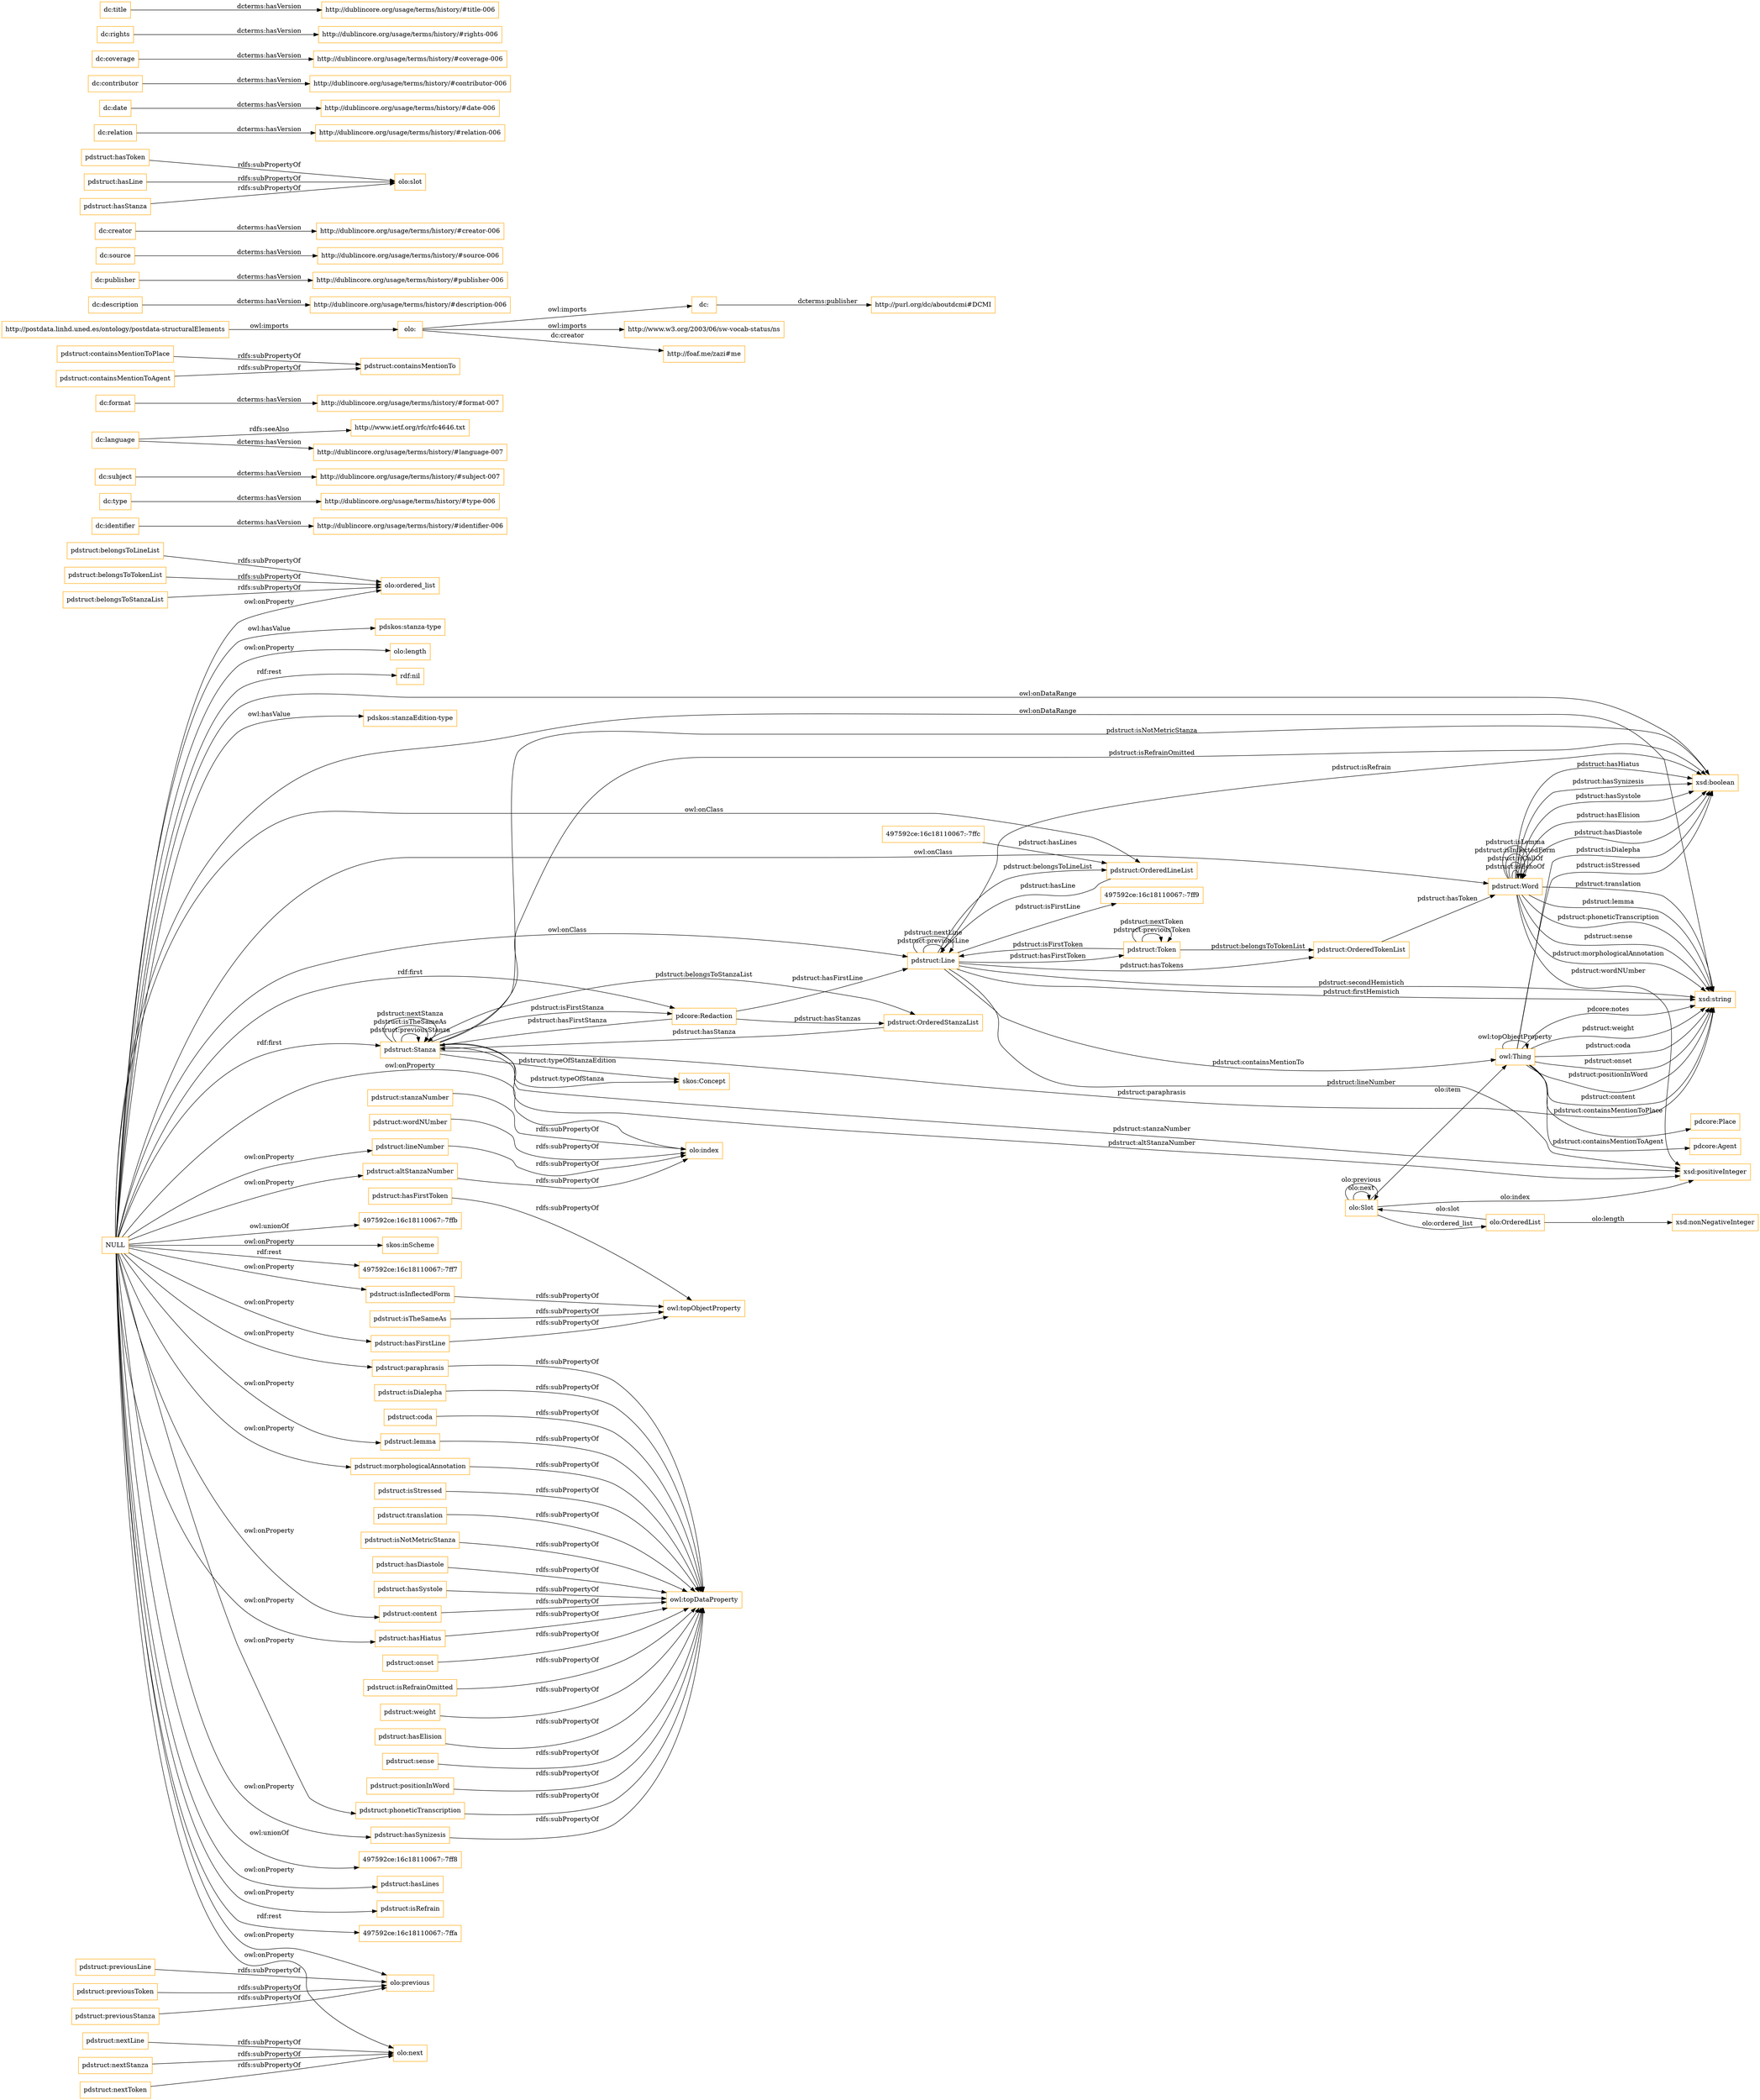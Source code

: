 digraph ar2dtool_diagram { 
rankdir=LR;
size="1501"
node [shape = rectangle, color="orange"]; "pdstruct:Line" "pdstruct:OrderedStanzaList" "pdstruct:OrderedTokenList" "497592ce:16c18110067:-7ff9" "pdstruct:Word" "pdstruct:Stanza" "497592ce:16c18110067:-7ffc" "pdstruct:Token" "pdcore:Redaction" "skos:Concept" "pdcore:Agent" "pdstruct:OrderedLineList" "pdcore:Place" "olo:Slot" "olo:OrderedList" ; /*classes style*/
	"pdstruct:isDialepha" -> "owl:topDataProperty" [ label = "rdfs:subPropertyOf" ];
	"pdstruct:coda" -> "owl:topDataProperty" [ label = "rdfs:subPropertyOf" ];
	"dc:identifier" -> "http://dublincore.org/usage/terms/history/#identifier-006" [ label = "dcterms:hasVersion" ];
	"pdstruct:belongsToTokenList" -> "olo:ordered_list" [ label = "rdfs:subPropertyOf" ];
	"dc:type" -> "http://dublincore.org/usage/terms/history/#type-006" [ label = "dcterms:hasVersion" ];
	"dc:subject" -> "http://dublincore.org/usage/terms/history/#subject-007" [ label = "dcterms:hasVersion" ];
	"pdstruct:stanzaNumber" -> "olo:index" [ label = "rdfs:subPropertyOf" ];
	"pdstruct:wordNUmber" -> "olo:index" [ label = "rdfs:subPropertyOf" ];
	"dc:language" -> "http://www.ietf.org/rfc/rfc4646.txt" [ label = "rdfs:seeAlso" ];
	"dc:language" -> "http://dublincore.org/usage/terms/history/#language-007" [ label = "dcterms:hasVersion" ];
	"pdstruct:hasFirstLine" -> "owl:topObjectProperty" [ label = "rdfs:subPropertyOf" ];
	"pdstruct:hasSynizesis" -> "owl:topDataProperty" [ label = "rdfs:subPropertyOf" ];
	"dc:format" -> "http://dublincore.org/usage/terms/history/#format-007" [ label = "dcterms:hasVersion" ];
	"pdstruct:containsMentionToPlace" -> "pdstruct:containsMentionTo" [ label = "rdfs:subPropertyOf" ];
	"pdstruct:previousStanza" -> "olo:previous" [ label = "rdfs:subPropertyOf" ];
	"pdstruct:paraphrasis" -> "owl:topDataProperty" [ label = "rdfs:subPropertyOf" ];
	"pdstruct:previousLine" -> "olo:previous" [ label = "rdfs:subPropertyOf" ];
	"pdstruct:lemma" -> "owl:topDataProperty" [ label = "rdfs:subPropertyOf" ];
	"dc:" -> "http://purl.org/dc/aboutdcmi#DCMI" [ label = "dcterms:publisher" ];
	"dc:description" -> "http://dublincore.org/usage/terms/history/#description-006" [ label = "dcterms:hasVersion" ];
	"dc:publisher" -> "http://dublincore.org/usage/terms/history/#publisher-006" [ label = "dcterms:hasVersion" ];
	"dc:source" -> "http://dublincore.org/usage/terms/history/#source-006" [ label = "dcterms:hasVersion" ];
	"dc:creator" -> "http://dublincore.org/usage/terms/history/#creator-006" [ label = "dcterms:hasVersion" ];
	"pdstruct:morphologicalAnnotation" -> "owl:topDataProperty" [ label = "rdfs:subPropertyOf" ];
	"pdstruct:content" -> "owl:topDataProperty" [ label = "rdfs:subPropertyOf" ];
	"olo:" -> "http://www.w3.org/2003/06/sw-vocab-status/ns" [ label = "owl:imports" ];
	"olo:" -> "dc:" [ label = "owl:imports" ];
	"olo:" -> "http://foaf.me/zazi#me" [ label = "dc:creator" ];
	"pdstruct:hasToken" -> "olo:slot" [ label = "rdfs:subPropertyOf" ];
	"pdstruct:isStressed" -> "owl:topDataProperty" [ label = "rdfs:subPropertyOf" ];
	"pdstruct:translation" -> "owl:topDataProperty" [ label = "rdfs:subPropertyOf" ];
	"pdstruct:lineNumber" -> "olo:index" [ label = "rdfs:subPropertyOf" ];
	"pdstruct:altStanzaNumber" -> "olo:index" [ label = "rdfs:subPropertyOf" ];
	"pdstruct:isTheSameAs" -> "owl:topObjectProperty" [ label = "rdfs:subPropertyOf" ];
	"pdstruct:isNotMetricStanza" -> "owl:topDataProperty" [ label = "rdfs:subPropertyOf" ];
	"pdstruct:hasDiastole" -> "owl:topDataProperty" [ label = "rdfs:subPropertyOf" ];
	"pdstruct:hasSystole" -> "owl:topDataProperty" [ label = "rdfs:subPropertyOf" ];
	"http://postdata.linhd.uned.es/ontology/postdata-structuralElements" -> "olo:" [ label = "owl:imports" ];
	"NULL" -> "olo:previous" [ label = "owl:onProperty" ];
	"NULL" -> "pdstruct:lineNumber" [ label = "owl:onProperty" ];
	"NULL" -> "pdstruct:Stanza" [ label = "rdf:first" ];
	"NULL" -> "497592ce:16c18110067:-7ff8" [ label = "owl:unionOf" ];
	"NULL" -> "xsd:boolean" [ label = "owl:onDataRange" ];
	"NULL" -> "pdstruct:hasSynizesis" [ label = "owl:onProperty" ];
	"NULL" -> "pdstruct:hasLines" [ label = "owl:onProperty" ];
	"NULL" -> "pdstruct:lemma" [ label = "owl:onProperty" ];
	"NULL" -> "pdstruct:isRefrain" [ label = "owl:onProperty" ];
	"NULL" -> "497592ce:16c18110067:-7ffa" [ label = "rdf:rest" ];
	"NULL" -> "pdstruct:paraphrasis" [ label = "owl:onProperty" ];
	"NULL" -> "pdskos:stanza-type" [ label = "owl:hasValue" ];
	"NULL" -> "olo:length" [ label = "owl:onProperty" ];
	"NULL" -> "pdstruct:OrderedLineList" [ label = "owl:onClass" ];
	"NULL" -> "pdstruct:hasHiatus" [ label = "owl:onProperty" ];
	"NULL" -> "olo:next" [ label = "owl:onProperty" ];
	"NULL" -> "pdcore:Redaction" [ label = "rdf:first" ];
	"NULL" -> "pdstruct:morphologicalAnnotation" [ label = "owl:onProperty" ];
	"NULL" -> "olo:index" [ label = "owl:onProperty" ];
	"NULL" -> "rdf:nil" [ label = "rdf:rest" ];
	"NULL" -> "xsd:string" [ label = "owl:onDataRange" ];
	"NULL" -> "pdstruct:altStanzaNumber" [ label = "owl:onProperty" ];
	"NULL" -> "pdstruct:Line" [ label = "owl:onClass" ];
	"NULL" -> "pdskos:stanzaEdition-type" [ label = "owl:hasValue" ];
	"NULL" -> "497592ce:16c18110067:-7ffb" [ label = "owl:unionOf" ];
	"NULL" -> "pdstruct:Word" [ label = "owl:onClass" ];
	"NULL" -> "pdstruct:content" [ label = "owl:onProperty" ];
	"NULL" -> "pdstruct:isInflectedForm" [ label = "owl:onProperty" ];
	"NULL" -> "pdstruct:phoneticTranscription" [ label = "owl:onProperty" ];
	"NULL" -> "olo:ordered_list" [ label = "owl:onProperty" ];
	"NULL" -> "pdstruct:hasFirstLine" [ label = "owl:onProperty" ];
	"NULL" -> "skos:inScheme" [ label = "owl:onProperty" ];
	"NULL" -> "497592ce:16c18110067:-7ff7" [ label = "rdf:rest" ];
	"pdstruct:hasLine" -> "olo:slot" [ label = "rdfs:subPropertyOf" ];
	"pdstruct:belongsToStanzaList" -> "olo:ordered_list" [ label = "rdfs:subPropertyOf" ];
	"pdstruct:isInflectedForm" -> "owl:topObjectProperty" [ label = "rdfs:subPropertyOf" ];
	"dc:relation" -> "http://dublincore.org/usage/terms/history/#relation-006" [ label = "dcterms:hasVersion" ];
	"pdstruct:onset" -> "owl:topDataProperty" [ label = "rdfs:subPropertyOf" ];
	"pdstruct:nextLine" -> "olo:next" [ label = "rdfs:subPropertyOf" ];
	"dc:date" -> "http://dublincore.org/usage/terms/history/#date-006" [ label = "dcterms:hasVersion" ];
	"pdstruct:nextStanza" -> "olo:next" [ label = "rdfs:subPropertyOf" ];
	"pdstruct:isRefrainOmitted" -> "owl:topDataProperty" [ label = "rdfs:subPropertyOf" ];
	"pdstruct:phoneticTranscription" -> "owl:topDataProperty" [ label = "rdfs:subPropertyOf" ];
	"pdstruct:hasStanza" -> "olo:slot" [ label = "rdfs:subPropertyOf" ];
	"pdstruct:belongsToLineList" -> "olo:ordered_list" [ label = "rdfs:subPropertyOf" ];
	"pdstruct:hasHiatus" -> "owl:topDataProperty" [ label = "rdfs:subPropertyOf" ];
	"pdstruct:hasFirstToken" -> "owl:topObjectProperty" [ label = "rdfs:subPropertyOf" ];
	"pdstruct:containsMentionToAgent" -> "pdstruct:containsMentionTo" [ label = "rdfs:subPropertyOf" ];
	"dc:contributor" -> "http://dublincore.org/usage/terms/history/#contributor-006" [ label = "dcterms:hasVersion" ];
	"dc:coverage" -> "http://dublincore.org/usage/terms/history/#coverage-006" [ label = "dcterms:hasVersion" ];
	"pdstruct:weight" -> "owl:topDataProperty" [ label = "rdfs:subPropertyOf" ];
	"pdstruct:hasElision" -> "owl:topDataProperty" [ label = "rdfs:subPropertyOf" ];
	"pdstruct:sense" -> "owl:topDataProperty" [ label = "rdfs:subPropertyOf" ];
	"pdstruct:previousToken" -> "olo:previous" [ label = "rdfs:subPropertyOf" ];
	"pdstruct:positionInWord" -> "owl:topDataProperty" [ label = "rdfs:subPropertyOf" ];
	"dc:rights" -> "http://dublincore.org/usage/terms/history/#rights-006" [ label = "dcterms:hasVersion" ];
	"pdstruct:nextToken" -> "olo:next" [ label = "rdfs:subPropertyOf" ];
	"dc:title" -> "http://dublincore.org/usage/terms/history/#title-006" [ label = "dcterms:hasVersion" ];
	"pdstruct:Stanza" -> "xsd:boolean" [ label = "pdstruct:isNotMetricStanza" ];
	"pdstruct:Stanza" -> "xsd:boolean" [ label = "pdstruct:isRefrainOmitted" ];
	"pdstruct:Line" -> "xsd:positiveInteger" [ label = "pdstruct:lineNumber" ];
	"pdstruct:Line" -> "xsd:string" [ label = "pdstruct:secondHemistich" ];
	"pdstruct:Word" -> "xsd:string" [ label = "pdstruct:phoneticTranscription" ];
	"olo:OrderedList" -> "olo:Slot" [ label = "olo:slot" ];
	"pdstruct:Stanza" -> "xsd:string" [ label = "pdstruct:paraphrasis" ];
	"pdstruct:Word" -> "xsd:boolean" [ label = "pdstruct:hasSystole" ];
	"pdstruct:Token" -> "pdstruct:Token" [ label = "pdstruct:previousToken" ];
	"pdcore:Redaction" -> "pdstruct:Line" [ label = "pdstruct:hasFirstLine" ];
	"olo:Slot" -> "olo:Slot" [ label = "olo:next" ];
	"owl:Thing" -> "owl:Thing" [ label = "owl:topObjectProperty" ];
	"pdstruct:Line" -> "pdstruct:Line" [ label = "pdstruct:previousLine" ];
	"owl:Thing" -> "xsd:string" [ label = "pdstruct:onset" ];
	"pdstruct:Word" -> "pdstruct:Word" [ label = "pdstruct:isEchoOf" ];
	"pdstruct:Stanza" -> "pdstruct:Stanza" [ label = "pdstruct:previousStanza" ];
	"pdstruct:Word" -> "xsd:string" [ label = "pdstruct:sense" ];
	"pdstruct:Line" -> "xsd:boolean" [ label = "pdstruct:isRefrain" ];
	"pdstruct:Line" -> "pdstruct:OrderedLineList" [ label = "pdstruct:belongsToLineList" ];
	"pdstruct:Word" -> "xsd:boolean" [ label = "pdstruct:hasElision" ];
	"olo:Slot" -> "owl:Thing" [ label = "olo:item" ];
	"pdstruct:Stanza" -> "pdstruct:Stanza" [ label = "pdstruct:isTheSameAs" ];
	"pdcore:Redaction" -> "pdstruct:OrderedStanzaList" [ label = "pdstruct:hasStanzas" ];
	"pdstruct:Word" -> "xsd:string" [ label = "pdstruct:morphologicalAnnotation" ];
	"pdcore:Redaction" -> "pdstruct:Stanza" [ label = "pdstruct:hasFirstStanza" ];
	"owl:Thing" -> "xsd:boolean" [ label = "pdstruct:isStressed" ];
	"pdstruct:Stanza" -> "xsd:positiveInteger" [ label = "pdstruct:altStanzaNumber" ];
	"pdstruct:OrderedTokenList" -> "pdstruct:Word" [ label = "pdstruct:hasToken" ];
	"pdstruct:Word" -> "pdstruct:Word" [ label = "pdstruct:isCallOf" ];
	"olo:Slot" -> "olo:Slot" [ label = "olo:previous" ];
	"pdstruct:Word" -> "xsd:boolean" [ label = "pdstruct:hasDiastole" ];
	"pdstruct:Stanza" -> "xsd:positiveInteger" [ label = "pdstruct:stanzaNumber" ];
	"pdstruct:Line" -> "xsd:string" [ label = "pdstruct:firstHemistich" ];
	"pdstruct:Stanza" -> "pdcore:Redaction" [ label = "pdstruct:isFirstStanza" ];
	"pdstruct:Word" -> "pdstruct:Word" [ label = "pdstruct:isInflectedForm" ];
	"pdstruct:Token" -> "pdstruct:Token" [ label = "pdstruct:nextToken" ];
	"olo:Slot" -> "xsd:positiveInteger" [ label = "olo:index" ];
	"pdstruct:Word" -> "xsd:string" [ label = "pdstruct:translation" ];
	"owl:Thing" -> "pdcore:Place" [ label = "pdstruct:containsMentionToPlace" ];
	"pdstruct:Word" -> "pdstruct:Word" [ label = "pdstruct:isLemma" ];
	"pdstruct:Word" -> "xsd:string" [ label = "pdstruct:lemma" ];
	"pdstruct:Line" -> "pdstruct:Line" [ label = "pdstruct:nextLine" ];
	"pdstruct:Line" -> "owl:Thing" [ label = "pdstruct:containsMentionTo" ];
	"pdstruct:Word" -> "xsd:boolean" [ label = "pdstruct:hasHiatus" ];
	"pdstruct:Stanza" -> "skos:Concept" [ label = "pdstruct:typeOfStanzaEdition" ];
	"497592ce:16c18110067:-7ffc" -> "pdstruct:OrderedLineList" [ label = "pdstruct:hasLines" ];
	"owl:Thing" -> "xsd:string" [ label = "pdstruct:positionInWord" ];
	"pdstruct:Stanza" -> "skos:Concept" [ label = "pdstruct:typeOfStanza" ];
	"pdstruct:Stanza" -> "pdstruct:OrderedStanzaList" [ label = "pdstruct:belongsToStanzaList" ];
	"pdstruct:Token" -> "pdstruct:Line" [ label = "pdstruct:isFirstToken" ];
	"olo:Slot" -> "olo:OrderedList" [ label = "olo:ordered_list" ];
	"pdstruct:Token" -> "pdstruct:OrderedTokenList" [ label = "pdstruct:belongsToTokenList" ];
	"owl:Thing" -> "xsd:boolean" [ label = "pdstruct:isDialepha" ];
	"olo:OrderedList" -> "xsd:nonNegativeInteger" [ label = "olo:length" ];
	"pdstruct:Word" -> "xsd:positiveInteger" [ label = "pdstruct:wordNUmber" ];
	"pdstruct:OrderedStanzaList" -> "pdstruct:Stanza" [ label = "pdstruct:hasStanza" ];
	"owl:Thing" -> "xsd:string" [ label = "pdstruct:content" ];
	"pdstruct:Line" -> "497592ce:16c18110067:-7ff9" [ label = "pdstruct:isFirstLine" ];
	"pdstruct:Word" -> "xsd:boolean" [ label = "pdstruct:hasSynizesis" ];
	"owl:Thing" -> "xsd:string" [ label = "pdcore:notes" ];
	"pdstruct:OrderedLineList" -> "pdstruct:Line" [ label = "pdstruct:hasLine" ];
	"pdstruct:Line" -> "pdstruct:Token" [ label = "pdstruct:hasFirstToken" ];
	"pdstruct:Line" -> "pdstruct:OrderedTokenList" [ label = "pdstruct:hasTokens" ];
	"owl:Thing" -> "pdcore:Agent" [ label = "pdstruct:containsMentionToAgent" ];
	"owl:Thing" -> "xsd:string" [ label = "pdstruct:weight" ];
	"owl:Thing" -> "xsd:string" [ label = "pdstruct:coda" ];
	"pdstruct:Stanza" -> "pdstruct:Stanza" [ label = "pdstruct:nextStanza" ];

}
